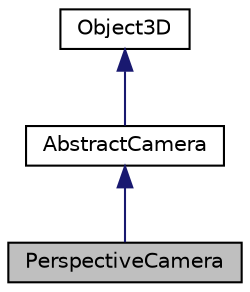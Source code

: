 digraph "PerspectiveCamera"
{
  edge [fontname="Helvetica",fontsize="10",labelfontname="Helvetica",labelfontsize="10"];
  node [fontname="Helvetica",fontsize="10",shape=record];
  Node1 [label="PerspectiveCamera",height=0.2,width=0.4,color="black", fillcolor="grey75", style="filled" fontcolor="black"];
  Node2 -> Node1 [dir="back",color="midnightblue",fontsize="10",style="solid"];
  Node2 [label="AbstractCamera",height=0.2,width=0.4,color="black", fillcolor="white", style="filled",URL="$class_abstract_camera.html",tooltip="A camera defined in 3D space. "];
  Node3 -> Node2 [dir="back",color="midnightblue",fontsize="10",style="solid"];
  Node3 [label="Object3D",height=0.2,width=0.4,color="black", fillcolor="white", style="filled",URL="$class_object3_d.html",tooltip="An object positioned in 3D space. "];
}
